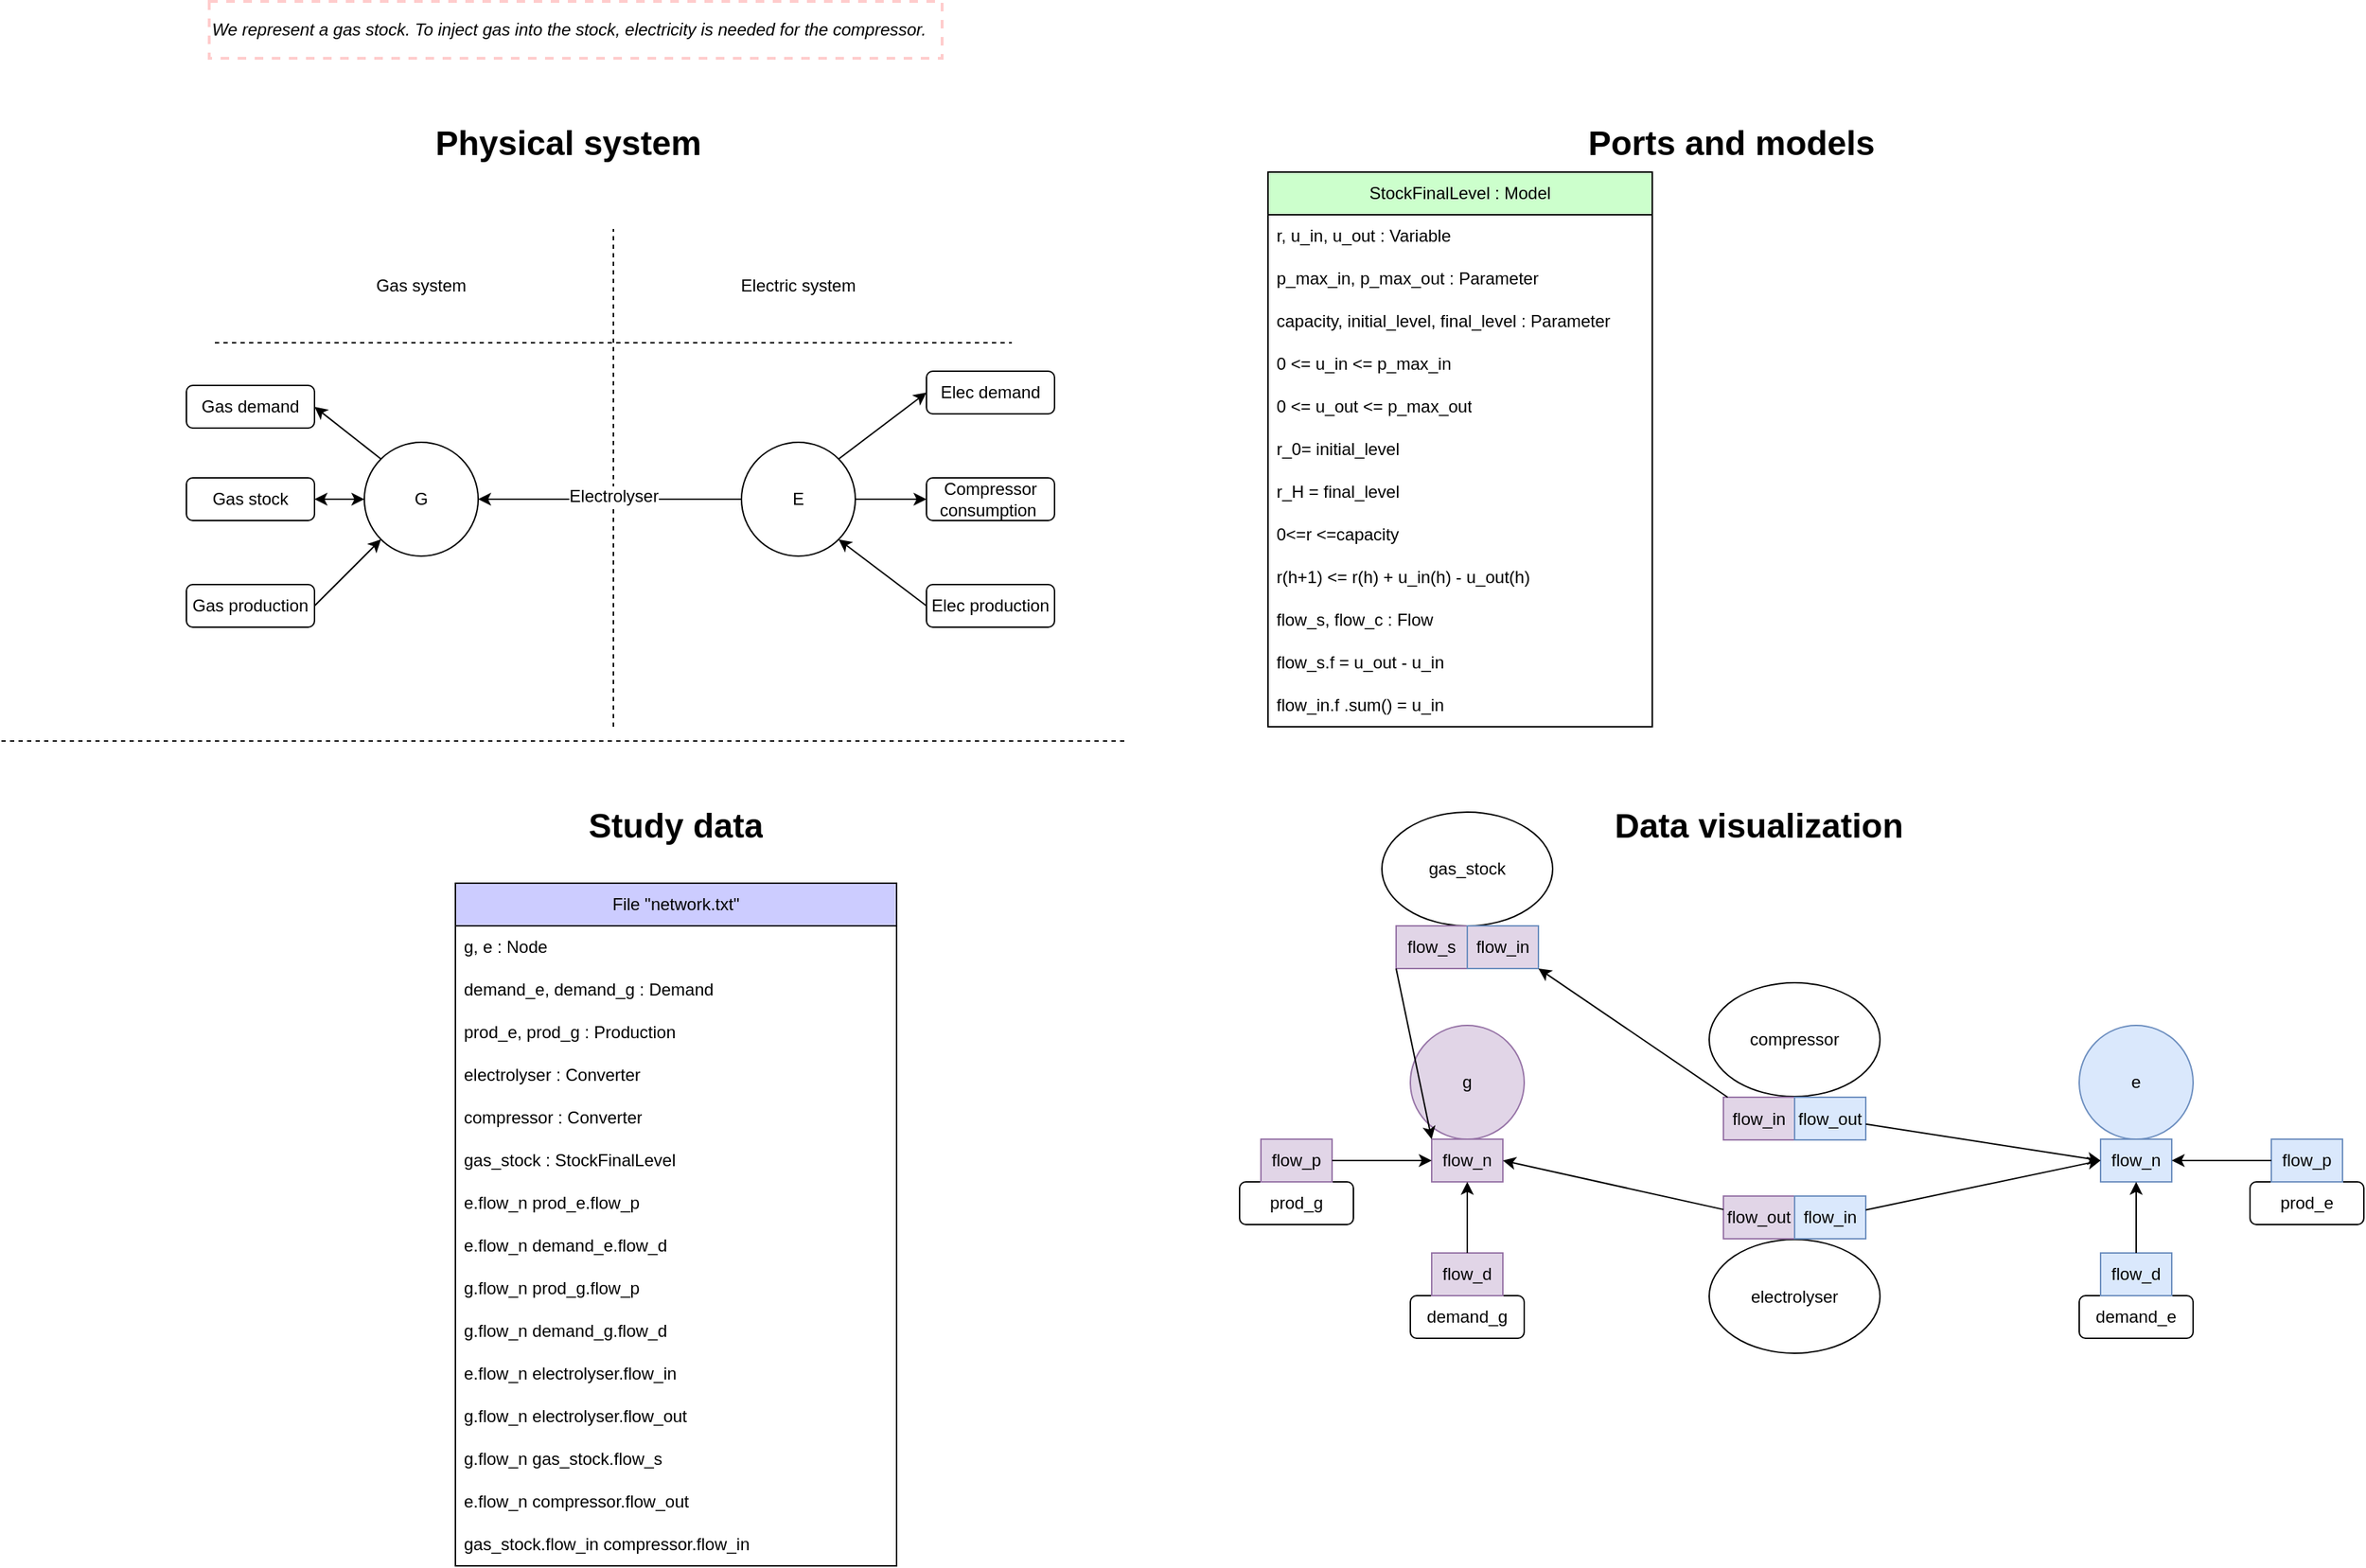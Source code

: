 <mxfile>
    <diagram id="C5RBs43oDa-KdzZeNtuy" name="two_models">
        <mxGraphModel dx="750" dy="1564" grid="1" gridSize="10" guides="1" tooltips="1" connect="1" arrows="1" fold="1" page="1" pageScale="1" pageWidth="827" pageHeight="1169" math="0" shadow="0">
            <root>
                <mxCell id="WIyWlLk6GJQsqaUBKTNV-0"/>
                <mxCell id="WIyWlLk6GJQsqaUBKTNV-1" parent="WIyWlLk6GJQsqaUBKTNV-0"/>
                <mxCell id="hW5n2ouBTmK9XzmkuQqM-54" value="" style="endArrow=none;dashed=1;html=1;rounded=0;" parent="WIyWlLk6GJQsqaUBKTNV-1" edge="1">
                    <mxGeometry width="50" height="50" relative="1" as="geometry">
                        <mxPoint x="440" y="-10" as="sourcePoint"/>
                        <mxPoint x="440" y="-360" as="targetPoint"/>
                    </mxGeometry>
                </mxCell>
                <mxCell id="hW5n2ouBTmK9XzmkuQqM-55" value="" style="endArrow=none;dashed=1;html=1;rounded=0;" parent="WIyWlLk6GJQsqaUBKTNV-1" edge="1">
                    <mxGeometry width="50" height="50" relative="1" as="geometry">
                        <mxPoint x="160" y="-280" as="sourcePoint"/>
                        <mxPoint x="720" y="-280" as="targetPoint"/>
                    </mxGeometry>
                </mxCell>
                <mxCell id="hW5n2ouBTmK9XzmkuQqM-56" value="Gas system" style="text;html=1;strokeColor=none;fillColor=none;align=center;verticalAlign=middle;whiteSpace=wrap;rounded=0;" parent="WIyWlLk6GJQsqaUBKTNV-1" vertex="1">
                    <mxGeometry x="250" y="-340" width="110" height="40" as="geometry"/>
                </mxCell>
                <mxCell id="hW5n2ouBTmK9XzmkuQqM-57" value="Electric system" style="text;html=1;strokeColor=none;fillColor=none;align=center;verticalAlign=middle;whiteSpace=wrap;rounded=0;" parent="WIyWlLk6GJQsqaUBKTNV-1" vertex="1">
                    <mxGeometry x="515" y="-340" width="110" height="40" as="geometry"/>
                </mxCell>
                <mxCell id="hW5n2ouBTmK9XzmkuQqM-58" value="G" style="ellipse;whiteSpace=wrap;html=1;aspect=fixed;" parent="WIyWlLk6GJQsqaUBKTNV-1" vertex="1">
                    <mxGeometry x="265" y="-210" width="80" height="80" as="geometry"/>
                </mxCell>
                <mxCell id="hW5n2ouBTmK9XzmkuQqM-59" value="E" style="ellipse;whiteSpace=wrap;html=1;aspect=fixed;" parent="WIyWlLk6GJQsqaUBKTNV-1" vertex="1">
                    <mxGeometry x="530" y="-210" width="80" height="80" as="geometry"/>
                </mxCell>
                <mxCell id="hW5n2ouBTmK9XzmkuQqM-60" value="" style="endArrow=classic;html=1;rounded=0;entryX=0;entryY=1;entryDx=0;entryDy=0;exitX=1;exitY=0.5;exitDx=0;exitDy=0;" parent="WIyWlLk6GJQsqaUBKTNV-1" source="hW5n2ouBTmK9XzmkuQqM-64" target="hW5n2ouBTmK9XzmkuQqM-58" edge="1">
                    <mxGeometry width="50" height="50" relative="1" as="geometry">
                        <mxPoint x="230" y="-90" as="sourcePoint"/>
                        <mxPoint x="440" y="-90" as="targetPoint"/>
                    </mxGeometry>
                </mxCell>
                <mxCell id="hW5n2ouBTmK9XzmkuQqM-61" value="" style="endArrow=classic;html=1;rounded=0;exitX=0;exitY=0;exitDx=0;exitDy=0;entryX=1;entryY=0.5;entryDx=0;entryDy=0;" parent="WIyWlLk6GJQsqaUBKTNV-1" source="hW5n2ouBTmK9XzmkuQqM-58" target="hW5n2ouBTmK9XzmkuQqM-67" edge="1">
                    <mxGeometry width="50" height="50" relative="1" as="geometry">
                        <mxPoint x="240" y="-80" as="sourcePoint"/>
                        <mxPoint x="210" y="-230" as="targetPoint"/>
                    </mxGeometry>
                </mxCell>
                <mxCell id="hW5n2ouBTmK9XzmkuQqM-62" value="" style="endArrow=classic;html=1;rounded=0;exitX=1;exitY=0;exitDx=0;exitDy=0;entryX=0;entryY=0.5;entryDx=0;entryDy=0;" parent="WIyWlLk6GJQsqaUBKTNV-1" source="hW5n2ouBTmK9XzmkuQqM-59" target="hW5n2ouBTmK9XzmkuQqM-66" edge="1">
                    <mxGeometry width="50" height="50" relative="1" as="geometry">
                        <mxPoint x="707" y="-228" as="sourcePoint"/>
                        <mxPoint x="650" y="-240" as="targetPoint"/>
                    </mxGeometry>
                </mxCell>
                <mxCell id="hW5n2ouBTmK9XzmkuQqM-63" value="" style="endArrow=classic;html=1;rounded=0;entryX=1;entryY=1;entryDx=0;entryDy=0;exitX=0;exitY=0.5;exitDx=0;exitDy=0;" parent="WIyWlLk6GJQsqaUBKTNV-1" source="hW5n2ouBTmK9XzmkuQqM-65" target="hW5n2ouBTmK9XzmkuQqM-59" edge="1">
                    <mxGeometry width="50" height="50" relative="1" as="geometry">
                        <mxPoint x="650" y="-90" as="sourcePoint"/>
                        <mxPoint x="600" y="-110" as="targetPoint"/>
                    </mxGeometry>
                </mxCell>
                <mxCell id="hW5n2ouBTmK9XzmkuQqM-64" value="Gas production" style="rounded=1;whiteSpace=wrap;html=1;" parent="WIyWlLk6GJQsqaUBKTNV-1" vertex="1">
                    <mxGeometry x="140" y="-110" width="90" height="30" as="geometry"/>
                </mxCell>
                <mxCell id="hW5n2ouBTmK9XzmkuQqM-65" value="Elec production" style="rounded=1;whiteSpace=wrap;html=1;" parent="WIyWlLk6GJQsqaUBKTNV-1" vertex="1">
                    <mxGeometry x="660" y="-110" width="90" height="30" as="geometry"/>
                </mxCell>
                <mxCell id="hW5n2ouBTmK9XzmkuQqM-66" value="Elec demand" style="rounded=1;whiteSpace=wrap;html=1;" parent="WIyWlLk6GJQsqaUBKTNV-1" vertex="1">
                    <mxGeometry x="660" y="-260" width="90" height="30" as="geometry"/>
                </mxCell>
                <mxCell id="hW5n2ouBTmK9XzmkuQqM-67" value="Gas demand" style="rounded=1;whiteSpace=wrap;html=1;" parent="WIyWlLk6GJQsqaUBKTNV-1" vertex="1">
                    <mxGeometry x="140" y="-250" width="90" height="30" as="geometry"/>
                </mxCell>
                <mxCell id="hW5n2ouBTmK9XzmkuQqM-78" value="" style="endArrow=none;dashed=1;html=1;rounded=0;" parent="WIyWlLk6GJQsqaUBKTNV-1" edge="1">
                    <mxGeometry width="50" height="50" relative="1" as="geometry">
                        <mxPoint x="10" as="sourcePoint"/>
                        <mxPoint x="800" as="targetPoint"/>
                    </mxGeometry>
                </mxCell>
                <mxCell id="hW5n2ouBTmK9XzmkuQqM-81" value="&lt;h1&gt;Physical system&lt;br&gt;&lt;/h1&gt;" style="text;html=1;strokeColor=none;fillColor=none;spacing=5;spacingTop=-20;whiteSpace=wrap;overflow=hidden;rounded=0;" parent="WIyWlLk6GJQsqaUBKTNV-1" vertex="1">
                    <mxGeometry x="310" y="-440" width="250" height="40" as="geometry"/>
                </mxCell>
                <mxCell id="0" value="" style="group" parent="WIyWlLk6GJQsqaUBKTNV-1" vertex="1" connectable="0">
                    <mxGeometry x="890" y="-440" width="690" height="460" as="geometry"/>
                </mxCell>
                <mxCell id="hW5n2ouBTmK9XzmkuQqM-79" value="&lt;h1&gt;Ports and models&lt;br&gt;&lt;/h1&gt;" style="text;html=1;strokeColor=none;fillColor=none;spacing=5;spacingTop=-20;whiteSpace=wrap;overflow=hidden;rounded=0;" parent="0" vertex="1">
                    <mxGeometry x="230" width="250" height="40" as="geometry"/>
                </mxCell>
                <mxCell id="94" value="StockFinalLevel : Model" style="swimlane;fontStyle=0;childLayout=stackLayout;horizontal=1;startSize=30;horizontalStack=0;resizeParent=1;resizeParentMax=0;resizeLast=0;collapsible=1;marginBottom=0;whiteSpace=wrap;html=1;fillColor=#CCFFCC;fontColor=#000000;" parent="0" vertex="1">
                    <mxGeometry x="10" y="40" width="270" height="390" as="geometry"/>
                </mxCell>
                <mxCell id="95" value="r, u_in, u_out : Variable" style="text;strokeColor=none;fillColor=none;align=left;verticalAlign=middle;spacingLeft=4;spacingRight=4;overflow=hidden;points=[[0,0.5],[1,0.5]];portConstraint=eastwest;rotatable=0;whiteSpace=wrap;html=1;" parent="94" vertex="1">
                    <mxGeometry y="30" width="270" height="30" as="geometry"/>
                </mxCell>
                <mxCell id="137" value="p_max_in, p_max_out : Parameter" style="text;strokeColor=none;fillColor=none;align=left;verticalAlign=middle;spacingLeft=4;spacingRight=4;overflow=hidden;points=[[0,0.5],[1,0.5]];portConstraint=eastwest;rotatable=0;whiteSpace=wrap;html=1;" parent="94" vertex="1">
                    <mxGeometry y="60" width="270" height="30" as="geometry"/>
                </mxCell>
                <mxCell id="138" value="capacity, initial_level, final_level : Parameter" style="text;strokeColor=none;fillColor=none;align=left;verticalAlign=middle;spacingLeft=4;spacingRight=4;overflow=hidden;points=[[0,0.5],[1,0.5]];portConstraint=eastwest;rotatable=0;whiteSpace=wrap;html=1;" parent="94" vertex="1">
                    <mxGeometry y="90" width="270" height="30" as="geometry"/>
                </mxCell>
                <mxCell id="139" value="0 &amp;lt;= u_in &amp;lt;= p_max_in" style="text;strokeColor=none;fillColor=none;align=left;verticalAlign=middle;spacingLeft=4;spacingRight=4;overflow=hidden;points=[[0,0.5],[1,0.5]];portConstraint=eastwest;rotatable=0;whiteSpace=wrap;html=1;" parent="94" vertex="1">
                    <mxGeometry y="120" width="270" height="30" as="geometry"/>
                </mxCell>
                <mxCell id="140" value="0 &amp;lt;= u_out &amp;lt;= p_max_out" style="text;strokeColor=none;fillColor=none;align=left;verticalAlign=middle;spacingLeft=4;spacingRight=4;overflow=hidden;points=[[0,0.5],[1,0.5]];portConstraint=eastwest;rotatable=0;whiteSpace=wrap;html=1;" parent="94" vertex="1">
                    <mxGeometry y="150" width="270" height="30" as="geometry"/>
                </mxCell>
                <mxCell id="141" value="r_0= initial_level" style="text;strokeColor=none;fillColor=none;align=left;verticalAlign=middle;spacingLeft=4;spacingRight=4;overflow=hidden;points=[[0,0.5],[1,0.5]];portConstraint=eastwest;rotatable=0;whiteSpace=wrap;html=1;" parent="94" vertex="1">
                    <mxGeometry y="180" width="270" height="30" as="geometry"/>
                </mxCell>
                <mxCell id="142" value="r_H = final_level" style="text;strokeColor=none;fillColor=none;align=left;verticalAlign=middle;spacingLeft=4;spacingRight=4;overflow=hidden;points=[[0,0.5],[1,0.5]];portConstraint=eastwest;rotatable=0;whiteSpace=wrap;html=1;" parent="94" vertex="1">
                    <mxGeometry y="210" width="270" height="30" as="geometry"/>
                </mxCell>
                <mxCell id="143" value="0&amp;lt;=r &amp;lt;=capacity" style="text;strokeColor=none;fillColor=none;align=left;verticalAlign=middle;spacingLeft=4;spacingRight=4;overflow=hidden;points=[[0,0.5],[1,0.5]];portConstraint=eastwest;rotatable=0;whiteSpace=wrap;html=1;" parent="94" vertex="1">
                    <mxGeometry y="240" width="270" height="30" as="geometry"/>
                </mxCell>
                <mxCell id="144" value="r(h+1) &amp;lt;= r(h) + u_in(h) - u_out(h)" style="text;strokeColor=none;fillColor=none;align=left;verticalAlign=middle;spacingLeft=4;spacingRight=4;overflow=hidden;points=[[0,0.5],[1,0.5]];portConstraint=eastwest;rotatable=0;whiteSpace=wrap;html=1;" parent="94" vertex="1">
                    <mxGeometry y="270" width="270" height="30" as="geometry"/>
                </mxCell>
                <mxCell id="96" value="flow_s, flow_c : Flow" style="text;strokeColor=none;fillColor=none;align=left;verticalAlign=middle;spacingLeft=4;spacingRight=4;overflow=hidden;points=[[0,0.5],[1,0.5]];portConstraint=eastwest;rotatable=0;whiteSpace=wrap;html=1;" parent="94" vertex="1">
                    <mxGeometry y="300" width="270" height="30" as="geometry"/>
                </mxCell>
                <mxCell id="97" value="flow_s.f = u_out - u_in" style="text;strokeColor=none;fillColor=none;align=left;verticalAlign=middle;spacingLeft=4;spacingRight=4;overflow=hidden;points=[[0,0.5],[1,0.5]];portConstraint=eastwest;rotatable=0;whiteSpace=wrap;html=1;" parent="94" vertex="1">
                    <mxGeometry y="330" width="270" height="30" as="geometry"/>
                </mxCell>
                <mxCell id="151" value="flow_in.f .sum() = u_in" style="text;strokeColor=none;fillColor=none;align=left;verticalAlign=middle;spacingLeft=4;spacingRight=4;overflow=hidden;points=[[0,0.5],[1,0.5]];portConstraint=eastwest;rotatable=0;whiteSpace=wrap;html=1;" parent="94" vertex="1">
                    <mxGeometry y="360" width="270" height="30" as="geometry"/>
                </mxCell>
                <mxCell id="1" value="" style="group" parent="WIyWlLk6GJQsqaUBKTNV-1" vertex="1" connectable="0">
                    <mxGeometry x="109" y="40" width="680" height="320" as="geometry"/>
                </mxCell>
                <mxCell id="hW5n2ouBTmK9XzmkuQqM-36" value="File &quot;network.txt&quot;" style="swimlane;fontStyle=0;childLayout=stackLayout;horizontal=1;startSize=30;horizontalStack=0;resizeParent=1;resizeParentMax=0;resizeLast=0;collapsible=1;marginBottom=0;whiteSpace=wrap;html=1;fillColor=#CCCCFF;" parent="1" vertex="1">
                    <mxGeometry x="220" y="60" width="310" height="480" as="geometry"/>
                </mxCell>
                <mxCell id="hW5n2ouBTmK9XzmkuQqM-39" value="g, e : Node" style="text;strokeColor=none;fillColor=none;align=left;verticalAlign=middle;spacingLeft=4;spacingRight=4;overflow=hidden;points=[[0,0.5],[1,0.5]];portConstraint=eastwest;rotatable=0;whiteSpace=wrap;html=1;" parent="hW5n2ouBTmK9XzmkuQqM-36" vertex="1">
                    <mxGeometry y="30" width="310" height="30" as="geometry"/>
                </mxCell>
                <mxCell id="hW5n2ouBTmK9XzmkuQqM-44" value="demand_e, demand_g : Demand" style="text;strokeColor=none;fillColor=none;align=left;verticalAlign=middle;spacingLeft=4;spacingRight=4;overflow=hidden;points=[[0,0.5],[1,0.5]];portConstraint=eastwest;rotatable=0;whiteSpace=wrap;html=1;" parent="hW5n2ouBTmK9XzmkuQqM-36" vertex="1">
                    <mxGeometry y="60" width="310" height="30" as="geometry"/>
                </mxCell>
                <mxCell id="hW5n2ouBTmK9XzmkuQqM-41" value="prod_e, prod_g : Production" style="text;strokeColor=none;fillColor=none;align=left;verticalAlign=middle;spacingLeft=4;spacingRight=4;overflow=hidden;points=[[0,0.5],[1,0.5]];portConstraint=eastwest;rotatable=0;whiteSpace=wrap;html=1;" parent="hW5n2ouBTmK9XzmkuQqM-36" vertex="1">
                    <mxGeometry y="90" width="310" height="30" as="geometry"/>
                </mxCell>
                <mxCell id="hW5n2ouBTmK9XzmkuQqM-37" value="electrolyser : Converter" style="text;strokeColor=none;fillColor=none;align=left;verticalAlign=middle;spacingLeft=4;spacingRight=4;overflow=hidden;points=[[0,0.5],[1,0.5]];portConstraint=eastwest;rotatable=0;whiteSpace=wrap;html=1;" parent="hW5n2ouBTmK9XzmkuQqM-36" vertex="1">
                    <mxGeometry y="120" width="310" height="30" as="geometry"/>
                </mxCell>
                <mxCell id="167" value="compressor : Converter" style="text;strokeColor=none;fillColor=none;align=left;verticalAlign=middle;spacingLeft=4;spacingRight=4;overflow=hidden;points=[[0,0.5],[1,0.5]];portConstraint=eastwest;rotatable=0;whiteSpace=wrap;html=1;" parent="hW5n2ouBTmK9XzmkuQqM-36" vertex="1">
                    <mxGeometry y="150" width="310" height="30" as="geometry"/>
                </mxCell>
                <mxCell id="168" value="gas_stock : StockFinalLevel" style="text;strokeColor=none;fillColor=none;align=left;verticalAlign=middle;spacingLeft=4;spacingRight=4;overflow=hidden;points=[[0,0.5],[1,0.5]];portConstraint=eastwest;rotatable=0;whiteSpace=wrap;html=1;" parent="hW5n2ouBTmK9XzmkuQqM-36" vertex="1">
                    <mxGeometry y="180" width="310" height="30" as="geometry"/>
                </mxCell>
                <mxCell id="hW5n2ouBTmK9XzmkuQqM-47" value="e.flow_n prod_e.flow_p" style="text;strokeColor=none;fillColor=none;align=left;verticalAlign=middle;spacingLeft=4;spacingRight=4;overflow=hidden;points=[[0,0.5],[1,0.5]];portConstraint=eastwest;rotatable=0;whiteSpace=wrap;html=1;" parent="hW5n2ouBTmK9XzmkuQqM-36" vertex="1">
                    <mxGeometry y="210" width="310" height="30" as="geometry"/>
                </mxCell>
                <mxCell id="hW5n2ouBTmK9XzmkuQqM-48" value="e.flow_n demand_e.flow_d" style="text;strokeColor=none;fillColor=none;align=left;verticalAlign=middle;spacingLeft=4;spacingRight=4;overflow=hidden;points=[[0,0.5],[1,0.5]];portConstraint=eastwest;rotatable=0;whiteSpace=wrap;html=1;" parent="hW5n2ouBTmK9XzmkuQqM-36" vertex="1">
                    <mxGeometry y="240" width="310" height="30" as="geometry"/>
                </mxCell>
                <mxCell id="hW5n2ouBTmK9XzmkuQqM-49" value="g.flow_n prod_g.flow_p" style="text;strokeColor=none;fillColor=none;align=left;verticalAlign=middle;spacingLeft=4;spacingRight=4;overflow=hidden;points=[[0,0.5],[1,0.5]];portConstraint=eastwest;rotatable=0;whiteSpace=wrap;html=1;" parent="hW5n2ouBTmK9XzmkuQqM-36" vertex="1">
                    <mxGeometry y="270" width="310" height="30" as="geometry"/>
                </mxCell>
                <mxCell id="hW5n2ouBTmK9XzmkuQqM-50" value="g.flow_n demand_g.flow_d" style="text;strokeColor=none;fillColor=none;align=left;verticalAlign=middle;spacingLeft=4;spacingRight=4;overflow=hidden;points=[[0,0.5],[1,0.5]];portConstraint=eastwest;rotatable=0;whiteSpace=wrap;html=1;" parent="hW5n2ouBTmK9XzmkuQqM-36" vertex="1">
                    <mxGeometry y="300" width="310" height="30" as="geometry"/>
                </mxCell>
                <mxCell id="hW5n2ouBTmK9XzmkuQqM-51" value="e.flow_n electrolyser.flow_in" style="text;strokeColor=none;fillColor=none;align=left;verticalAlign=middle;spacingLeft=4;spacingRight=4;overflow=hidden;points=[[0,0.5],[1,0.5]];portConstraint=eastwest;rotatable=0;whiteSpace=wrap;html=1;" parent="hW5n2ouBTmK9XzmkuQqM-36" vertex="1">
                    <mxGeometry y="330" width="310" height="30" as="geometry"/>
                </mxCell>
                <mxCell id="hW5n2ouBTmK9XzmkuQqM-46" value="g.flow_n electrolyser.flow_out" style="text;strokeColor=none;fillColor=none;align=left;verticalAlign=middle;spacingLeft=4;spacingRight=4;overflow=hidden;points=[[0,0.5],[1,0.5]];portConstraint=eastwest;rotatable=0;whiteSpace=wrap;html=1;" parent="hW5n2ouBTmK9XzmkuQqM-36" vertex="1">
                    <mxGeometry y="360" width="310" height="30" as="geometry"/>
                </mxCell>
                <mxCell id="hW5n2ouBTmK9XzmkuQqM-53" value="g.flow_n gas_stock.flow_s" style="text;strokeColor=none;fillColor=none;align=left;verticalAlign=middle;spacingLeft=4;spacingRight=4;overflow=hidden;points=[[0,0.5],[1,0.5]];portConstraint=eastwest;rotatable=0;whiteSpace=wrap;html=1;" parent="hW5n2ouBTmK9XzmkuQqM-36" vertex="1">
                    <mxGeometry y="390" width="310" height="30" as="geometry"/>
                </mxCell>
                <mxCell id="169" value="e.flow_n compressor.flow_out" style="text;strokeColor=none;fillColor=none;align=left;verticalAlign=middle;spacingLeft=4;spacingRight=4;overflow=hidden;points=[[0,0.5],[1,0.5]];portConstraint=eastwest;rotatable=0;whiteSpace=wrap;html=1;" parent="hW5n2ouBTmK9XzmkuQqM-36" vertex="1">
                    <mxGeometry y="420" width="310" height="30" as="geometry"/>
                </mxCell>
                <mxCell id="170" value="gas_stock.flow_in compressor.flow_in" style="text;strokeColor=none;fillColor=none;align=left;verticalAlign=middle;spacingLeft=4;spacingRight=4;overflow=hidden;points=[[0,0.5],[1,0.5]];portConstraint=eastwest;rotatable=0;whiteSpace=wrap;html=1;" parent="hW5n2ouBTmK9XzmkuQqM-36" vertex="1">
                    <mxGeometry y="450" width="310" height="30" as="geometry"/>
                </mxCell>
                <mxCell id="hW5n2ouBTmK9XzmkuQqM-80" value="&lt;h1&gt;Study data&lt;br&gt;&lt;/h1&gt;" style="text;html=1;strokeColor=none;fillColor=none;spacing=5;spacingTop=-20;whiteSpace=wrap;overflow=hidden;rounded=0;align=center;" parent="1" vertex="1">
                    <mxGeometry x="250" width="250" height="40" as="geometry"/>
                </mxCell>
                <mxCell id="11" value="&lt;font style=&quot;&quot;&gt;&lt;b style=&quot;&quot;&gt;&lt;font style=&quot;font-size: 24px;&quot;&gt;Data visualization&lt;/font&gt;&lt;br&gt;&lt;/b&gt;&lt;/font&gt;" style="text;html=1;strokeColor=none;fillColor=none;align=center;verticalAlign=middle;whiteSpace=wrap;rounded=0;" parent="WIyWlLk6GJQsqaUBKTNV-1" vertex="1">
                    <mxGeometry x="1030" width="430" height="120" as="geometry"/>
                </mxCell>
                <mxCell id="49" value="" style="group" parent="WIyWlLk6GJQsqaUBKTNV-1" vertex="1" connectable="0">
                    <mxGeometry x="880" y="170" width="790" height="260.5" as="geometry"/>
                </mxCell>
                <mxCell id="2" value="" style="group" parent="49" vertex="1" connectable="0">
                    <mxGeometry x="120" y="30" width="80" height="110" as="geometry"/>
                </mxCell>
                <mxCell id="3" value="g" style="ellipse;whiteSpace=wrap;html=1;aspect=fixed;fillColor=#e1d5e7;strokeColor=#9673a6;" parent="2" vertex="1">
                    <mxGeometry width="80" height="80" as="geometry"/>
                </mxCell>
                <mxCell id="4" value="flow_n" style="rounded=0;whiteSpace=wrap;html=1;fillColor=#e1d5e7;strokeColor=#9673a6;" parent="2" vertex="1">
                    <mxGeometry x="15" y="80" width="50" height="30" as="geometry"/>
                </mxCell>
                <mxCell id="8" value="" style="group" parent="49" vertex="1" connectable="0">
                    <mxGeometry x="590" y="30" width="80" height="110" as="geometry"/>
                </mxCell>
                <mxCell id="9" value="e" style="ellipse;whiteSpace=wrap;html=1;aspect=fixed;fillColor=#dae8fc;strokeColor=#6c8ebf;" parent="8" vertex="1">
                    <mxGeometry width="80" height="80" as="geometry"/>
                </mxCell>
                <mxCell id="10" value="flow_n" style="rounded=0;whiteSpace=wrap;html=1;fillColor=#dae8fc;strokeColor=#6c8ebf;" parent="8" vertex="1">
                    <mxGeometry x="15" y="80" width="50" height="30" as="geometry"/>
                </mxCell>
                <mxCell id="17" value="" style="group" parent="49" vertex="1" connectable="0">
                    <mxGeometry x="330" y="150" width="120" height="110.5" as="geometry"/>
                </mxCell>
                <mxCell id="18" value="electrolyser" style="ellipse;whiteSpace=wrap;html=1;" parent="17" vertex="1">
                    <mxGeometry y="30.5" width="120" height="80" as="geometry"/>
                </mxCell>
                <mxCell id="19" value="" style="group;fillColor=#f8cecc;strokeColor=#b85450;" parent="17" vertex="1" connectable="0">
                    <mxGeometry x="10" width="100" height="30" as="geometry"/>
                </mxCell>
                <mxCell id="20" value="flow_out" style="rounded=0;whiteSpace=wrap;html=1;fillColor=#e1d5e7;strokeColor=#9673a6;" parent="19" vertex="1">
                    <mxGeometry width="50" height="30" as="geometry"/>
                </mxCell>
                <mxCell id="21" value="flow_in" style="rounded=0;whiteSpace=wrap;html=1;fillColor=#dae8fc;strokeColor=#6c8ebf;" parent="19" vertex="1">
                    <mxGeometry x="50" width="50" height="30" as="geometry"/>
                </mxCell>
                <mxCell id="22" value="" style="group" parent="49" vertex="1" connectable="0">
                    <mxGeometry x="330" width="120" height="110.5" as="geometry"/>
                </mxCell>
                <UserObject label="compressor" link="data:page/id,C5RBs43oDa-KdzZeNtuy" id="13">
                    <mxCell style="ellipse;whiteSpace=wrap;html=1;container=0;" parent="22" vertex="1">
                        <mxGeometry width="120" height="80" as="geometry"/>
                    </mxCell>
                </UserObject>
                <mxCell id="14" value="" style="group;fillColor=#f8cecc;strokeColor=#b85450;container=0;" parent="22" vertex="1" connectable="0">
                    <mxGeometry x="10" y="80.5" width="100" height="30" as="geometry"/>
                </mxCell>
                <mxCell id="15" value="flow_in" style="rounded=0;whiteSpace=wrap;html=1;fillColor=#e1d5e7;strokeColor=#9673a6;container=0;" parent="22" vertex="1">
                    <mxGeometry x="10" y="80.5" width="50" height="30" as="geometry"/>
                </mxCell>
                <mxCell id="16" value="flow_out" style="rounded=0;whiteSpace=wrap;html=1;fillColor=#dae8fc;strokeColor=#6c8ebf;container=0;" parent="22" vertex="1">
                    <mxGeometry x="60" y="80.5" width="50" height="30" as="geometry"/>
                </mxCell>
                <mxCell id="33" value="" style="group" parent="49" vertex="1" connectable="0">
                    <mxGeometry x="710" y="110" width="80" height="60" as="geometry"/>
                </mxCell>
                <mxCell id="30" value="prod_e" style="rounded=1;whiteSpace=wrap;html=1;container=0;" parent="33" vertex="1">
                    <mxGeometry y="30" width="80" height="30" as="geometry"/>
                </mxCell>
                <mxCell id="31" value="flow_p" style="rounded=0;whiteSpace=wrap;html=1;fillColor=#dae8fc;strokeColor=#6c8ebf;container=0;" parent="33" vertex="1">
                    <mxGeometry x="15" width="50" height="30" as="geometry"/>
                </mxCell>
                <mxCell id="34" value="" style="group" parent="49" vertex="1" connectable="0">
                    <mxGeometry x="590" y="190" width="80" height="60" as="geometry"/>
                </mxCell>
                <mxCell id="35" value="demand_e" style="rounded=1;whiteSpace=wrap;html=1;container=0;" parent="34" vertex="1">
                    <mxGeometry y="30" width="80" height="30" as="geometry"/>
                </mxCell>
                <mxCell id="36" value="flow_d" style="rounded=0;whiteSpace=wrap;html=1;fillColor=#dae8fc;strokeColor=#6c8ebf;container=0;" parent="34" vertex="1">
                    <mxGeometry x="15" width="50" height="30" as="geometry"/>
                </mxCell>
                <mxCell id="37" value="" style="group" parent="49" vertex="1" connectable="0">
                    <mxGeometry x="120" y="190" width="80" height="60" as="geometry"/>
                </mxCell>
                <mxCell id="38" value="demand_g" style="rounded=1;whiteSpace=wrap;html=1;container=0;" parent="37" vertex="1">
                    <mxGeometry y="30" width="80" height="30" as="geometry"/>
                </mxCell>
                <mxCell id="39" value="flow_d" style="rounded=0;whiteSpace=wrap;html=1;fillColor=#e1d5e7;strokeColor=#9673a6;container=0;" parent="37" vertex="1">
                    <mxGeometry x="15" width="50" height="30" as="geometry"/>
                </mxCell>
                <mxCell id="40" value="" style="group" parent="49" vertex="1" connectable="0">
                    <mxGeometry y="110" width="80" height="60" as="geometry"/>
                </mxCell>
                <mxCell id="41" value="prod_g" style="rounded=1;whiteSpace=wrap;html=1;container=0;" parent="40" vertex="1">
                    <mxGeometry y="30" width="80" height="30" as="geometry"/>
                </mxCell>
                <mxCell id="42" value="flow_p" style="rounded=0;whiteSpace=wrap;html=1;fillColor=#e1d5e7;strokeColor=#9673a6;container=0;" parent="40" vertex="1">
                    <mxGeometry x="15" width="50" height="30" as="geometry"/>
                </mxCell>
                <mxCell id="119" style="edgeStyle=none;html=1;entryX=0;entryY=0.5;entryDx=0;entryDy=0;" parent="49" source="42" target="4" edge="1">
                    <mxGeometry relative="1" as="geometry"/>
                </mxCell>
                <mxCell id="120" style="edgeStyle=none;html=1;entryX=0.5;entryY=1;entryDx=0;entryDy=0;" parent="49" source="39" target="4" edge="1">
                    <mxGeometry relative="1" as="geometry"/>
                </mxCell>
                <mxCell id="122" style="edgeStyle=none;html=1;entryX=1;entryY=0.5;entryDx=0;entryDy=0;" parent="49" source="20" target="4" edge="1">
                    <mxGeometry relative="1" as="geometry"/>
                </mxCell>
                <mxCell id="123" style="edgeStyle=none;html=1;entryX=0;entryY=0.5;entryDx=0;entryDy=0;" parent="49" source="21" target="10" edge="1">
                    <mxGeometry relative="1" as="geometry"/>
                </mxCell>
                <mxCell id="124" style="edgeStyle=none;html=1;entryX=0;entryY=0.5;entryDx=0;entryDy=0;" parent="49" source="16" target="10" edge="1">
                    <mxGeometry relative="1" as="geometry"/>
                </mxCell>
                <mxCell id="127" style="edgeStyle=none;html=1;entryX=1;entryY=0.5;entryDx=0;entryDy=0;" parent="49" source="31" target="10" edge="1">
                    <mxGeometry relative="1" as="geometry"/>
                </mxCell>
                <mxCell id="128" style="edgeStyle=none;html=1;" parent="49" source="36" target="10" edge="1">
                    <mxGeometry relative="1" as="geometry"/>
                </mxCell>
                <mxCell id="129" value="&lt;i&gt;We represent a gas stock. To inject gas into the stock, electricity is needed for the compressor.&amp;nbsp;&lt;/i&gt;" style="text;html=1;strokeColor=#FFCCCC;fillColor=none;align=left;verticalAlign=middle;whiteSpace=wrap;rounded=0;dashed=1;strokeWidth=2;" parent="WIyWlLk6GJQsqaUBKTNV-1" vertex="1">
                    <mxGeometry x="156" y="-520" width="515" height="40" as="geometry"/>
                </mxCell>
                <mxCell id="130" value="" style="endArrow=classic;html=1;rounded=0;exitX=0;exitY=0.5;exitDx=0;exitDy=0;entryX=1;entryY=0.5;entryDx=0;entryDy=0;" parent="WIyWlLk6GJQsqaUBKTNV-1" source="hW5n2ouBTmK9XzmkuQqM-59" target="hW5n2ouBTmK9XzmkuQqM-58" edge="1">
                    <mxGeometry relative="1" as="geometry">
                        <mxPoint x="541.716" y="-141.716" as="sourcePoint"/>
                        <mxPoint x="333.284" y="-141.716" as="targetPoint"/>
                    </mxGeometry>
                </mxCell>
                <mxCell id="131" value="Label" style="edgeLabel;resizable=0;html=1;align=center;verticalAlign=middle;" parent="130" connectable="0" vertex="1">
                    <mxGeometry relative="1" as="geometry"/>
                </mxCell>
                <mxCell id="132" value="&lt;font style=&quot;font-size: 12px;&quot;&gt;Electrolyser&lt;/font&gt;" style="edgeLabel;html=1;align=center;verticalAlign=middle;resizable=0;points=[];" parent="130" vertex="1" connectable="0">
                    <mxGeometry x="-0.024" y="-2" relative="1" as="geometry">
                        <mxPoint as="offset"/>
                    </mxGeometry>
                </mxCell>
                <mxCell id="133" value="Compressor consumption&amp;nbsp;" style="rounded=1;whiteSpace=wrap;html=1;" parent="WIyWlLk6GJQsqaUBKTNV-1" vertex="1">
                    <mxGeometry x="660" y="-185" width="90" height="30" as="geometry"/>
                </mxCell>
                <mxCell id="134" value="" style="endArrow=classic;html=1;rounded=0;exitX=1;exitY=0.5;exitDx=0;exitDy=0;entryX=0;entryY=0.5;entryDx=0;entryDy=0;" parent="WIyWlLk6GJQsqaUBKTNV-1" source="hW5n2ouBTmK9XzmkuQqM-59" target="133" edge="1">
                    <mxGeometry width="50" height="50" relative="1" as="geometry">
                        <mxPoint x="608.284" y="-188.284" as="sourcePoint"/>
                        <mxPoint x="670" y="-235" as="targetPoint"/>
                    </mxGeometry>
                </mxCell>
                <mxCell id="135" value="Gas stock" style="rounded=1;whiteSpace=wrap;html=1;" parent="WIyWlLk6GJQsqaUBKTNV-1" vertex="1">
                    <mxGeometry x="140" y="-185" width="90" height="30" as="geometry"/>
                </mxCell>
                <mxCell id="136" value="" style="endArrow=classic;html=1;rounded=0;entryX=0;entryY=0.5;entryDx=0;entryDy=0;exitX=1;exitY=0.5;exitDx=0;exitDy=0;startArrow=classic;startFill=1;" parent="WIyWlLk6GJQsqaUBKTNV-1" source="135" target="hW5n2ouBTmK9XzmkuQqM-58" edge="1">
                    <mxGeometry width="50" height="50" relative="1" as="geometry">
                        <mxPoint x="240" y="-85" as="sourcePoint"/>
                        <mxPoint x="286.716" y="-131.716" as="targetPoint"/>
                    </mxGeometry>
                </mxCell>
                <mxCell id="152" value="" style="group" parent="WIyWlLk6GJQsqaUBKTNV-1" vertex="1" connectable="0">
                    <mxGeometry x="980" y="40" width="120" height="120" as="geometry"/>
                </mxCell>
                <mxCell id="153" value="gas_stock" style="ellipse;whiteSpace=wrap;html=1;" parent="152" vertex="1">
                    <mxGeometry y="10" width="120" height="80" as="geometry"/>
                </mxCell>
                <mxCell id="154" value="" style="group;fillColor=#f8cecc;strokeColor=#b85450;" parent="152" vertex="1" connectable="0">
                    <mxGeometry x="10" y="90" width="100" height="30" as="geometry"/>
                </mxCell>
                <mxCell id="155" value="flow_s" style="rounded=0;whiteSpace=wrap;html=1;fillColor=#e1d5e7;strokeColor=#9673a6;" parent="154" vertex="1">
                    <mxGeometry width="50" height="30" as="geometry"/>
                </mxCell>
                <mxCell id="156" value="flow_in" style="rounded=0;whiteSpace=wrap;html=1;fillColor=#e1d5e7;strokeColor=#6c8ebf;" parent="154" vertex="1">
                    <mxGeometry x="50" width="50" height="30" as="geometry"/>
                </mxCell>
                <mxCell id="121" style="edgeStyle=none;html=1;entryX=1;entryY=1;entryDx=0;entryDy=0;startArrow=none;startFill=0;endArrow=classic;endFill=1;" parent="WIyWlLk6GJQsqaUBKTNV-1" source="15" target="156" edge="1">
                    <mxGeometry relative="1" as="geometry"/>
                </mxCell>
                <mxCell id="158" style="edgeStyle=none;html=1;entryX=0;entryY=1;entryDx=0;entryDy=0;startArrow=classic;startFill=1;endArrow=none;endFill=0;exitX=0;exitY=0;exitDx=0;exitDy=0;" parent="WIyWlLk6GJQsqaUBKTNV-1" source="4" target="155" edge="1">
                    <mxGeometry relative="1" as="geometry">
                        <mxPoint x="1075" y="290" as="sourcePoint"/>
                        <mxPoint x="1087.5" y="170" as="targetPoint"/>
                    </mxGeometry>
                </mxCell>
            </root>
        </mxGraphModel>
    </diagram>
    <diagram id="tA_zB2jGQ9Bv3yYgPDxx" name="unique_model">
        <mxGraphModel dx="750" dy="1495" grid="1" gridSize="10" guides="1" tooltips="1" connect="1" arrows="1" fold="1" page="1" pageScale="1" pageWidth="850" pageHeight="1100" math="0" shadow="0">
            <root>
                <mxCell id="0"/>
                <mxCell id="1" parent="0"/>
                <mxCell id="PPvn2V2-SSPivxvc0sW9-1" value="" style="endArrow=none;dashed=1;html=1;rounded=0;" parent="1" edge="1">
                    <mxGeometry width="50" height="50" relative="1" as="geometry">
                        <mxPoint x="440" y="-10.0" as="sourcePoint"/>
                        <mxPoint x="440" y="-360" as="targetPoint"/>
                    </mxGeometry>
                </mxCell>
                <mxCell id="PPvn2V2-SSPivxvc0sW9-2" value="" style="endArrow=none;dashed=1;html=1;rounded=0;" parent="1" edge="1">
                    <mxGeometry width="50" height="50" relative="1" as="geometry">
                        <mxPoint x="160" y="-280" as="sourcePoint"/>
                        <mxPoint x="720" y="-280" as="targetPoint"/>
                    </mxGeometry>
                </mxCell>
                <mxCell id="PPvn2V2-SSPivxvc0sW9-3" value="Gas system" style="text;html=1;strokeColor=none;fillColor=none;align=center;verticalAlign=middle;whiteSpace=wrap;rounded=0;" parent="1" vertex="1">
                    <mxGeometry x="250" y="-340" width="110" height="40" as="geometry"/>
                </mxCell>
                <mxCell id="PPvn2V2-SSPivxvc0sW9-4" value="Electric system" style="text;html=1;strokeColor=none;fillColor=none;align=center;verticalAlign=middle;whiteSpace=wrap;rounded=0;" parent="1" vertex="1">
                    <mxGeometry x="515" y="-340" width="110" height="40" as="geometry"/>
                </mxCell>
                <mxCell id="PPvn2V2-SSPivxvc0sW9-5" value="G" style="ellipse;whiteSpace=wrap;html=1;aspect=fixed;" parent="1" vertex="1">
                    <mxGeometry x="265" y="-210" width="80" height="80" as="geometry"/>
                </mxCell>
                <mxCell id="PPvn2V2-SSPivxvc0sW9-6" value="E" style="ellipse;whiteSpace=wrap;html=1;aspect=fixed;" parent="1" vertex="1">
                    <mxGeometry x="530" y="-210" width="80" height="80" as="geometry"/>
                </mxCell>
                <mxCell id="PPvn2V2-SSPivxvc0sW9-7" value="" style="endArrow=classic;html=1;rounded=0;entryX=0;entryY=1;entryDx=0;entryDy=0;exitX=1;exitY=0.5;exitDx=0;exitDy=0;" parent="1" source="PPvn2V2-SSPivxvc0sW9-11" target="PPvn2V2-SSPivxvc0sW9-5" edge="1">
                    <mxGeometry width="50" height="50" relative="1" as="geometry">
                        <mxPoint x="230" y="-90" as="sourcePoint"/>
                        <mxPoint x="440" y="-90" as="targetPoint"/>
                    </mxGeometry>
                </mxCell>
                <mxCell id="PPvn2V2-SSPivxvc0sW9-8" value="" style="endArrow=classic;html=1;rounded=0;exitX=0;exitY=0;exitDx=0;exitDy=0;entryX=1;entryY=0.5;entryDx=0;entryDy=0;" parent="1" source="PPvn2V2-SSPivxvc0sW9-5" target="PPvn2V2-SSPivxvc0sW9-14" edge="1">
                    <mxGeometry width="50" height="50" relative="1" as="geometry">
                        <mxPoint x="240" y="-80" as="sourcePoint"/>
                        <mxPoint x="210" y="-230" as="targetPoint"/>
                    </mxGeometry>
                </mxCell>
                <mxCell id="PPvn2V2-SSPivxvc0sW9-9" value="" style="endArrow=classic;html=1;rounded=0;exitX=1;exitY=0;exitDx=0;exitDy=0;entryX=0;entryY=0.5;entryDx=0;entryDy=0;" parent="1" source="PPvn2V2-SSPivxvc0sW9-6" target="PPvn2V2-SSPivxvc0sW9-13" edge="1">
                    <mxGeometry width="50" height="50" relative="1" as="geometry">
                        <mxPoint x="707" y="-228" as="sourcePoint"/>
                        <mxPoint x="650" y="-240" as="targetPoint"/>
                    </mxGeometry>
                </mxCell>
                <mxCell id="PPvn2V2-SSPivxvc0sW9-10" value="" style="endArrow=classic;html=1;rounded=0;entryX=1;entryY=1;entryDx=0;entryDy=0;exitX=0;exitY=0.5;exitDx=0;exitDy=0;" parent="1" source="PPvn2V2-SSPivxvc0sW9-12" target="PPvn2V2-SSPivxvc0sW9-6" edge="1">
                    <mxGeometry width="50" height="50" relative="1" as="geometry">
                        <mxPoint x="650" y="-90" as="sourcePoint"/>
                        <mxPoint x="600" y="-110" as="targetPoint"/>
                    </mxGeometry>
                </mxCell>
                <mxCell id="PPvn2V2-SSPivxvc0sW9-11" value="Gas production" style="rounded=1;whiteSpace=wrap;html=1;" parent="1" vertex="1">
                    <mxGeometry x="140" y="-110" width="90" height="30" as="geometry"/>
                </mxCell>
                <mxCell id="PPvn2V2-SSPivxvc0sW9-12" value="Elec production" style="rounded=1;whiteSpace=wrap;html=1;" parent="1" vertex="1">
                    <mxGeometry x="660" y="-110" width="90" height="30" as="geometry"/>
                </mxCell>
                <mxCell id="PPvn2V2-SSPivxvc0sW9-13" value="Elec demand" style="rounded=1;whiteSpace=wrap;html=1;" parent="1" vertex="1">
                    <mxGeometry x="660" y="-260" width="90" height="30" as="geometry"/>
                </mxCell>
                <mxCell id="PPvn2V2-SSPivxvc0sW9-14" value="Gas demand" style="rounded=1;whiteSpace=wrap;html=1;" parent="1" vertex="1">
                    <mxGeometry x="140" y="-250" width="90" height="30" as="geometry"/>
                </mxCell>
                <mxCell id="PPvn2V2-SSPivxvc0sW9-15" value="&lt;h1&gt;Physical system&lt;br&gt;&lt;/h1&gt;" style="text;html=1;strokeColor=none;fillColor=none;spacing=5;spacingTop=-20;whiteSpace=wrap;overflow=hidden;rounded=0;" parent="1" vertex="1">
                    <mxGeometry x="310" y="-440" width="250" height="40" as="geometry"/>
                </mxCell>
                <mxCell id="PPvn2V2-SSPivxvc0sW9-16" value="" style="group" parent="1" vertex="1" connectable="0">
                    <mxGeometry x="890" y="-480" width="690" height="460" as="geometry"/>
                </mxCell>
                <mxCell id="PPvn2V2-SSPivxvc0sW9-17" value="&lt;h1&gt;Ports and models&lt;br&gt;&lt;/h1&gt;" style="text;html=1;strokeColor=none;fillColor=none;spacing=5;spacingTop=-20;whiteSpace=wrap;overflow=hidden;rounded=0;" parent="PPvn2V2-SSPivxvc0sW9-16" vertex="1">
                    <mxGeometry x="230" width="250" height="40" as="geometry"/>
                </mxCell>
                <mxCell id="PPvn2V2-SSPivxvc0sW9-18" value="StockFinalLevelCompressor : Model" style="swimlane;fontStyle=0;childLayout=stackLayout;horizontal=1;startSize=30;horizontalStack=0;resizeParent=1;resizeParentMax=0;resizeLast=0;collapsible=1;marginBottom=0;whiteSpace=wrap;html=1;fillColor=#CCFFCC;fontColor=#000000;" parent="PPvn2V2-SSPivxvc0sW9-16" vertex="1">
                    <mxGeometry x="10" y="40" width="270" height="420" as="geometry"/>
                </mxCell>
                <mxCell id="PPvn2V2-SSPivxvc0sW9-19" value="r, u_in, u_out : Variable" style="text;strokeColor=none;fillColor=none;align=left;verticalAlign=middle;spacingLeft=4;spacingRight=4;overflow=hidden;points=[[0,0.5],[1,0.5]];portConstraint=eastwest;rotatable=0;whiteSpace=wrap;html=1;" parent="PPvn2V2-SSPivxvc0sW9-18" vertex="1">
                    <mxGeometry y="30" width="270" height="30" as="geometry"/>
                </mxCell>
                <mxCell id="PPvn2V2-SSPivxvc0sW9-20" value="p_max_in, p_max_out : Parameter" style="text;strokeColor=none;fillColor=none;align=left;verticalAlign=middle;spacingLeft=4;spacingRight=4;overflow=hidden;points=[[0,0.5],[1,0.5]];portConstraint=eastwest;rotatable=0;whiteSpace=wrap;html=1;" parent="PPvn2V2-SSPivxvc0sW9-18" vertex="1">
                    <mxGeometry y="60" width="270" height="30" as="geometry"/>
                </mxCell>
                <mxCell id="PPvn2V2-SSPivxvc0sW9-21" value="capacity, initial_level, final_level : Parameter" style="text;strokeColor=none;fillColor=none;align=left;verticalAlign=middle;spacingLeft=4;spacingRight=4;overflow=hidden;points=[[0,0.5],[1,0.5]];portConstraint=eastwest;rotatable=0;whiteSpace=wrap;html=1;" parent="PPvn2V2-SSPivxvc0sW9-18" vertex="1">
                    <mxGeometry y="90" width="270" height="30" as="geometry"/>
                </mxCell>
                <mxCell id="PPvn2V2-SSPivxvc0sW9-101" value="alpha : Parameter" style="text;strokeColor=none;fillColor=none;align=left;verticalAlign=middle;spacingLeft=4;spacingRight=4;overflow=hidden;points=[[0,0.5],[1,0.5]];portConstraint=eastwest;rotatable=0;whiteSpace=wrap;html=1;" parent="PPvn2V2-SSPivxvc0sW9-18" vertex="1">
                    <mxGeometry y="120" width="270" height="30" as="geometry"/>
                </mxCell>
                <mxCell id="PPvn2V2-SSPivxvc0sW9-22" value="0 &amp;lt;= u_in &amp;lt;= p_max_in" style="text;strokeColor=none;fillColor=none;align=left;verticalAlign=middle;spacingLeft=4;spacingRight=4;overflow=hidden;points=[[0,0.5],[1,0.5]];portConstraint=eastwest;rotatable=0;whiteSpace=wrap;html=1;" parent="PPvn2V2-SSPivxvc0sW9-18" vertex="1">
                    <mxGeometry y="150" width="270" height="30" as="geometry"/>
                </mxCell>
                <mxCell id="PPvn2V2-SSPivxvc0sW9-23" value="0 &amp;lt;= u_out &amp;lt;= p_max_out" style="text;strokeColor=none;fillColor=none;align=left;verticalAlign=middle;spacingLeft=4;spacingRight=4;overflow=hidden;points=[[0,0.5],[1,0.5]];portConstraint=eastwest;rotatable=0;whiteSpace=wrap;html=1;" parent="PPvn2V2-SSPivxvc0sW9-18" vertex="1">
                    <mxGeometry y="180" width="270" height="30" as="geometry"/>
                </mxCell>
                <mxCell id="PPvn2V2-SSPivxvc0sW9-24" value="r_0= initial_level" style="text;strokeColor=none;fillColor=none;align=left;verticalAlign=middle;spacingLeft=4;spacingRight=4;overflow=hidden;points=[[0,0.5],[1,0.5]];portConstraint=eastwest;rotatable=0;whiteSpace=wrap;html=1;" parent="PPvn2V2-SSPivxvc0sW9-18" vertex="1">
                    <mxGeometry y="210" width="270" height="30" as="geometry"/>
                </mxCell>
                <mxCell id="PPvn2V2-SSPivxvc0sW9-25" value="r_H = final_level" style="text;strokeColor=none;fillColor=none;align=left;verticalAlign=middle;spacingLeft=4;spacingRight=4;overflow=hidden;points=[[0,0.5],[1,0.5]];portConstraint=eastwest;rotatable=0;whiteSpace=wrap;html=1;" parent="PPvn2V2-SSPivxvc0sW9-18" vertex="1">
                    <mxGeometry y="240" width="270" height="30" as="geometry"/>
                </mxCell>
                <mxCell id="PPvn2V2-SSPivxvc0sW9-26" value="0&amp;lt;=r &amp;lt;=capacity" style="text;strokeColor=none;fillColor=none;align=left;verticalAlign=middle;spacingLeft=4;spacingRight=4;overflow=hidden;points=[[0,0.5],[1,0.5]];portConstraint=eastwest;rotatable=0;whiteSpace=wrap;html=1;" parent="PPvn2V2-SSPivxvc0sW9-18" vertex="1">
                    <mxGeometry y="270" width="270" height="30" as="geometry"/>
                </mxCell>
                <mxCell id="PPvn2V2-SSPivxvc0sW9-27" value="r(h+1) &amp;lt;= r(h) + u_in(h) - u_out(h)" style="text;strokeColor=none;fillColor=none;align=left;verticalAlign=middle;spacingLeft=4;spacingRight=4;overflow=hidden;points=[[0,0.5],[1,0.5]];portConstraint=eastwest;rotatable=0;whiteSpace=wrap;html=1;" parent="PPvn2V2-SSPivxvc0sW9-18" vertex="1">
                    <mxGeometry y="300" width="270" height="30" as="geometry"/>
                </mxCell>
                <mxCell id="PPvn2V2-SSPivxvc0sW9-28" value="flow_s, flow_c : Flow" style="text;strokeColor=none;fillColor=none;align=left;verticalAlign=middle;spacingLeft=4;spacingRight=4;overflow=hidden;points=[[0,0.5],[1,0.5]];portConstraint=eastwest;rotatable=0;whiteSpace=wrap;html=1;" parent="PPvn2V2-SSPivxvc0sW9-18" vertex="1">
                    <mxGeometry y="330" width="270" height="30" as="geometry"/>
                </mxCell>
                <mxCell id="PPvn2V2-SSPivxvc0sW9-29" value="flow_s.f = u_out - u_in" style="text;strokeColor=none;fillColor=none;align=left;verticalAlign=middle;spacingLeft=4;spacingRight=4;overflow=hidden;points=[[0,0.5],[1,0.5]];portConstraint=eastwest;rotatable=0;whiteSpace=wrap;html=1;" parent="PPvn2V2-SSPivxvc0sW9-18" vertex="1">
                    <mxGeometry y="360" width="270" height="30" as="geometry"/>
                </mxCell>
                <mxCell id="PPvn2V2-SSPivxvc0sW9-30" value="flow_c.f = - alpha * u_in" style="text;strokeColor=none;fillColor=none;align=left;verticalAlign=middle;spacingLeft=4;spacingRight=4;overflow=hidden;points=[[0,0.5],[1,0.5]];portConstraint=eastwest;rotatable=0;whiteSpace=wrap;html=1;" parent="PPvn2V2-SSPivxvc0sW9-18" vertex="1">
                    <mxGeometry y="390" width="270" height="30" as="geometry"/>
                </mxCell>
                <mxCell id="PPvn2V2-SSPivxvc0sW9-31" value="" style="group" parent="1" vertex="1" connectable="0">
                    <mxGeometry x="109" y="40" width="680" height="320" as="geometry"/>
                </mxCell>
                <mxCell id="PPvn2V2-SSPivxvc0sW9-32" value="File &quot;network.txt&quot;" style="swimlane;fontStyle=0;childLayout=stackLayout;horizontal=1;startSize=30;horizontalStack=0;resizeParent=1;resizeParentMax=0;resizeLast=0;collapsible=1;marginBottom=0;whiteSpace=wrap;html=1;fillColor=#CCCCFF;" parent="PPvn2V2-SSPivxvc0sW9-31" vertex="1">
                    <mxGeometry x="220" y="60" width="310" height="420" as="geometry"/>
                </mxCell>
                <mxCell id="PPvn2V2-SSPivxvc0sW9-33" value="g, e : Node" style="text;strokeColor=none;fillColor=none;align=left;verticalAlign=middle;spacingLeft=4;spacingRight=4;overflow=hidden;points=[[0,0.5],[1,0.5]];portConstraint=eastwest;rotatable=0;whiteSpace=wrap;html=1;" parent="PPvn2V2-SSPivxvc0sW9-32" vertex="1">
                    <mxGeometry y="30" width="310" height="30" as="geometry"/>
                </mxCell>
                <mxCell id="PPvn2V2-SSPivxvc0sW9-34" value="demand_e, demand_g : Demand" style="text;strokeColor=none;fillColor=none;align=left;verticalAlign=middle;spacingLeft=4;spacingRight=4;overflow=hidden;points=[[0,0.5],[1,0.5]];portConstraint=eastwest;rotatable=0;whiteSpace=wrap;html=1;" parent="PPvn2V2-SSPivxvc0sW9-32" vertex="1">
                    <mxGeometry y="60" width="310" height="30" as="geometry"/>
                </mxCell>
                <mxCell id="PPvn2V2-SSPivxvc0sW9-35" value="prod_e, prod_g : Production" style="text;strokeColor=none;fillColor=none;align=left;verticalAlign=middle;spacingLeft=4;spacingRight=4;overflow=hidden;points=[[0,0.5],[1,0.5]];portConstraint=eastwest;rotatable=0;whiteSpace=wrap;html=1;" parent="PPvn2V2-SSPivxvc0sW9-32" vertex="1">
                    <mxGeometry y="90" width="310" height="30" as="geometry"/>
                </mxCell>
                <mxCell id="PPvn2V2-SSPivxvc0sW9-36" value="electrolyser : Converter" style="text;strokeColor=none;fillColor=none;align=left;verticalAlign=middle;spacingLeft=4;spacingRight=4;overflow=hidden;points=[[0,0.5],[1,0.5]];portConstraint=eastwest;rotatable=0;whiteSpace=wrap;html=1;" parent="PPvn2V2-SSPivxvc0sW9-32" vertex="1">
                    <mxGeometry y="120" width="310" height="30" as="geometry"/>
                </mxCell>
                <mxCell id="PPvn2V2-SSPivxvc0sW9-38" value="gas_stock : StockFinalLevelCompressor" style="text;strokeColor=none;fillColor=none;align=left;verticalAlign=middle;spacingLeft=4;spacingRight=4;overflow=hidden;points=[[0,0.5],[1,0.5]];portConstraint=eastwest;rotatable=0;whiteSpace=wrap;html=1;" parent="PPvn2V2-SSPivxvc0sW9-32" vertex="1">
                    <mxGeometry y="150" width="310" height="30" as="geometry"/>
                </mxCell>
                <mxCell id="PPvn2V2-SSPivxvc0sW9-39" value="e.flow_n prod_e.flow_p" style="text;strokeColor=none;fillColor=none;align=left;verticalAlign=middle;spacingLeft=4;spacingRight=4;overflow=hidden;points=[[0,0.5],[1,0.5]];portConstraint=eastwest;rotatable=0;whiteSpace=wrap;html=1;" parent="PPvn2V2-SSPivxvc0sW9-32" vertex="1">
                    <mxGeometry y="180" width="310" height="30" as="geometry"/>
                </mxCell>
                <mxCell id="PPvn2V2-SSPivxvc0sW9-40" value="e.flow_n demand_e.flow_d" style="text;strokeColor=none;fillColor=none;align=left;verticalAlign=middle;spacingLeft=4;spacingRight=4;overflow=hidden;points=[[0,0.5],[1,0.5]];portConstraint=eastwest;rotatable=0;whiteSpace=wrap;html=1;" parent="PPvn2V2-SSPivxvc0sW9-32" vertex="1">
                    <mxGeometry y="210" width="310" height="30" as="geometry"/>
                </mxCell>
                <mxCell id="PPvn2V2-SSPivxvc0sW9-41" value="g.flow_n prod_g.flow_p" style="text;strokeColor=none;fillColor=none;align=left;verticalAlign=middle;spacingLeft=4;spacingRight=4;overflow=hidden;points=[[0,0.5],[1,0.5]];portConstraint=eastwest;rotatable=0;whiteSpace=wrap;html=1;" parent="PPvn2V2-SSPivxvc0sW9-32" vertex="1">
                    <mxGeometry y="240" width="310" height="30" as="geometry"/>
                </mxCell>
                <mxCell id="PPvn2V2-SSPivxvc0sW9-42" value="g.flow_n demand_g.flow_d" style="text;strokeColor=none;fillColor=none;align=left;verticalAlign=middle;spacingLeft=4;spacingRight=4;overflow=hidden;points=[[0,0.5],[1,0.5]];portConstraint=eastwest;rotatable=0;whiteSpace=wrap;html=1;" parent="PPvn2V2-SSPivxvc0sW9-32" vertex="1">
                    <mxGeometry y="270" width="310" height="30" as="geometry"/>
                </mxCell>
                <mxCell id="PPvn2V2-SSPivxvc0sW9-43" value="e.flow_n electrolyser.flow_in" style="text;strokeColor=none;fillColor=none;align=left;verticalAlign=middle;spacingLeft=4;spacingRight=4;overflow=hidden;points=[[0,0.5],[1,0.5]];portConstraint=eastwest;rotatable=0;whiteSpace=wrap;html=1;" parent="PPvn2V2-SSPivxvc0sW9-32" vertex="1">
                    <mxGeometry y="300" width="310" height="30" as="geometry"/>
                </mxCell>
                <mxCell id="PPvn2V2-SSPivxvc0sW9-44" value="g.flow_n electrolyser.flow_out" style="text;strokeColor=none;fillColor=none;align=left;verticalAlign=middle;spacingLeft=4;spacingRight=4;overflow=hidden;points=[[0,0.5],[1,0.5]];portConstraint=eastwest;rotatable=0;whiteSpace=wrap;html=1;" parent="PPvn2V2-SSPivxvc0sW9-32" vertex="1">
                    <mxGeometry y="330" width="310" height="30" as="geometry"/>
                </mxCell>
                <mxCell id="PPvn2V2-SSPivxvc0sW9-45" value="g.flow_n gas_stock.flow_s" style="text;strokeColor=none;fillColor=none;align=left;verticalAlign=middle;spacingLeft=4;spacingRight=4;overflow=hidden;points=[[0,0.5],[1,0.5]];portConstraint=eastwest;rotatable=0;whiteSpace=wrap;html=1;" parent="PPvn2V2-SSPivxvc0sW9-32" vertex="1">
                    <mxGeometry y="360" width="310" height="30" as="geometry"/>
                </mxCell>
                <mxCell id="PPvn2V2-SSPivxvc0sW9-46" value="e.flow_n gas_stock.flow_c" style="text;strokeColor=none;fillColor=none;align=left;verticalAlign=middle;spacingLeft=4;spacingRight=4;overflow=hidden;points=[[0,0.5],[1,0.5]];portConstraint=eastwest;rotatable=0;whiteSpace=wrap;html=1;" parent="PPvn2V2-SSPivxvc0sW9-32" vertex="1">
                    <mxGeometry y="390" width="310" height="30" as="geometry"/>
                </mxCell>
                <mxCell id="PPvn2V2-SSPivxvc0sW9-48" value="&lt;h1&gt;Study data&lt;br&gt;&lt;/h1&gt;" style="text;html=1;strokeColor=none;fillColor=none;spacing=5;spacingTop=-20;whiteSpace=wrap;overflow=hidden;rounded=0;align=center;" parent="PPvn2V2-SSPivxvc0sW9-31" vertex="1">
                    <mxGeometry x="250" width="250" height="40" as="geometry"/>
                </mxCell>
                <mxCell id="PPvn2V2-SSPivxvc0sW9-49" value="&lt;font style=&quot;&quot;&gt;&lt;b style=&quot;&quot;&gt;&lt;font style=&quot;font-size: 24px;&quot;&gt;Data visualization&lt;/font&gt;&lt;br&gt;&lt;/b&gt;&lt;/font&gt;" style="text;html=1;strokeColor=none;fillColor=none;align=center;verticalAlign=middle;whiteSpace=wrap;rounded=0;" parent="1" vertex="1">
                    <mxGeometry x="1030" width="430" height="120" as="geometry"/>
                </mxCell>
                <mxCell id="PPvn2V2-SSPivxvc0sW9-50" value="" style="group" parent="1" vertex="1" connectable="0">
                    <mxGeometry x="880" y="170" width="790" height="260.5" as="geometry"/>
                </mxCell>
                <mxCell id="PPvn2V2-SSPivxvc0sW9-51" value="" style="group" parent="PPvn2V2-SSPivxvc0sW9-50" vertex="1" connectable="0">
                    <mxGeometry x="120" y="30" width="80" height="110" as="geometry"/>
                </mxCell>
                <mxCell id="PPvn2V2-SSPivxvc0sW9-52" value="g" style="ellipse;whiteSpace=wrap;html=1;aspect=fixed;fillColor=#e1d5e7;strokeColor=#9673a6;" parent="PPvn2V2-SSPivxvc0sW9-51" vertex="1">
                    <mxGeometry width="80" height="80" as="geometry"/>
                </mxCell>
                <mxCell id="PPvn2V2-SSPivxvc0sW9-53" value="flow_n" style="rounded=0;whiteSpace=wrap;html=1;fillColor=#e1d5e7;strokeColor=#9673a6;" parent="PPvn2V2-SSPivxvc0sW9-51" vertex="1">
                    <mxGeometry x="15" y="80" width="50" height="30" as="geometry"/>
                </mxCell>
                <mxCell id="PPvn2V2-SSPivxvc0sW9-54" value="" style="group" parent="PPvn2V2-SSPivxvc0sW9-50" vertex="1" connectable="0">
                    <mxGeometry x="590" y="30" width="80" height="110" as="geometry"/>
                </mxCell>
                <mxCell id="PPvn2V2-SSPivxvc0sW9-55" value="e" style="ellipse;whiteSpace=wrap;html=1;aspect=fixed;fillColor=#dae8fc;strokeColor=#6c8ebf;" parent="PPvn2V2-SSPivxvc0sW9-54" vertex="1">
                    <mxGeometry width="80" height="80" as="geometry"/>
                </mxCell>
                <mxCell id="PPvn2V2-SSPivxvc0sW9-56" value="flow_n" style="rounded=0;whiteSpace=wrap;html=1;fillColor=#dae8fc;strokeColor=#6c8ebf;" parent="PPvn2V2-SSPivxvc0sW9-54" vertex="1">
                    <mxGeometry x="15" y="80" width="50" height="30" as="geometry"/>
                </mxCell>
                <mxCell id="PPvn2V2-SSPivxvc0sW9-57" value="" style="group" parent="PPvn2V2-SSPivxvc0sW9-50" vertex="1" connectable="0">
                    <mxGeometry x="330" y="150" width="120" height="110.5" as="geometry"/>
                </mxCell>
                <mxCell id="PPvn2V2-SSPivxvc0sW9-58" value="electrolyser" style="ellipse;whiteSpace=wrap;html=1;" parent="PPvn2V2-SSPivxvc0sW9-57" vertex="1">
                    <mxGeometry y="30.5" width="120" height="80" as="geometry"/>
                </mxCell>
                <mxCell id="PPvn2V2-SSPivxvc0sW9-59" value="" style="group;fillColor=#f8cecc;strokeColor=#b85450;" parent="PPvn2V2-SSPivxvc0sW9-57" vertex="1" connectable="0">
                    <mxGeometry x="10" width="100" height="30" as="geometry"/>
                </mxCell>
                <mxCell id="PPvn2V2-SSPivxvc0sW9-60" value="flow_out" style="rounded=0;whiteSpace=wrap;html=1;fillColor=#e1d5e7;strokeColor=#9673a6;" parent="PPvn2V2-SSPivxvc0sW9-59" vertex="1">
                    <mxGeometry width="50" height="30" as="geometry"/>
                </mxCell>
                <mxCell id="PPvn2V2-SSPivxvc0sW9-61" value="flow_in" style="rounded=0;whiteSpace=wrap;html=1;fillColor=#dae8fc;strokeColor=#6c8ebf;" parent="PPvn2V2-SSPivxvc0sW9-59" vertex="1">
                    <mxGeometry x="50" width="50" height="30" as="geometry"/>
                </mxCell>
                <mxCell id="PPvn2V2-SSPivxvc0sW9-67" value="" style="group" parent="PPvn2V2-SSPivxvc0sW9-50" vertex="1" connectable="0">
                    <mxGeometry x="710" y="110" width="80" height="60" as="geometry"/>
                </mxCell>
                <mxCell id="PPvn2V2-SSPivxvc0sW9-68" value="prod_e" style="rounded=1;whiteSpace=wrap;html=1;container=0;" parent="PPvn2V2-SSPivxvc0sW9-67" vertex="1">
                    <mxGeometry y="30" width="80" height="30" as="geometry"/>
                </mxCell>
                <mxCell id="PPvn2V2-SSPivxvc0sW9-69" value="flow_p" style="rounded=0;whiteSpace=wrap;html=1;fillColor=#dae8fc;strokeColor=#6c8ebf;container=0;" parent="PPvn2V2-SSPivxvc0sW9-67" vertex="1">
                    <mxGeometry x="15" width="50" height="30" as="geometry"/>
                </mxCell>
                <mxCell id="PPvn2V2-SSPivxvc0sW9-70" value="" style="group" parent="PPvn2V2-SSPivxvc0sW9-50" vertex="1" connectable="0">
                    <mxGeometry x="590" y="190" width="80" height="60" as="geometry"/>
                </mxCell>
                <mxCell id="PPvn2V2-SSPivxvc0sW9-71" value="demand_e" style="rounded=1;whiteSpace=wrap;html=1;container=0;" parent="PPvn2V2-SSPivxvc0sW9-70" vertex="1">
                    <mxGeometry y="30" width="80" height="30" as="geometry"/>
                </mxCell>
                <mxCell id="PPvn2V2-SSPivxvc0sW9-72" value="flow_d" style="rounded=0;whiteSpace=wrap;html=1;fillColor=#dae8fc;strokeColor=#6c8ebf;container=0;" parent="PPvn2V2-SSPivxvc0sW9-70" vertex="1">
                    <mxGeometry x="15" width="50" height="30" as="geometry"/>
                </mxCell>
                <mxCell id="PPvn2V2-SSPivxvc0sW9-73" value="" style="group" parent="PPvn2V2-SSPivxvc0sW9-50" vertex="1" connectable="0">
                    <mxGeometry x="120" y="190" width="80" height="60" as="geometry"/>
                </mxCell>
                <mxCell id="PPvn2V2-SSPivxvc0sW9-74" value="demand_g" style="rounded=1;whiteSpace=wrap;html=1;container=0;" parent="PPvn2V2-SSPivxvc0sW9-73" vertex="1">
                    <mxGeometry y="30" width="80" height="30" as="geometry"/>
                </mxCell>
                <mxCell id="PPvn2V2-SSPivxvc0sW9-75" value="flow_d" style="rounded=0;whiteSpace=wrap;html=1;fillColor=#e1d5e7;strokeColor=#9673a6;container=0;" parent="PPvn2V2-SSPivxvc0sW9-73" vertex="1">
                    <mxGeometry x="15" width="50" height="30" as="geometry"/>
                </mxCell>
                <mxCell id="PPvn2V2-SSPivxvc0sW9-76" value="" style="group" parent="PPvn2V2-SSPivxvc0sW9-50" vertex="1" connectable="0">
                    <mxGeometry y="110" width="80" height="60" as="geometry"/>
                </mxCell>
                <mxCell id="PPvn2V2-SSPivxvc0sW9-77" value="prod_g" style="rounded=1;whiteSpace=wrap;html=1;container=0;" parent="PPvn2V2-SSPivxvc0sW9-76" vertex="1">
                    <mxGeometry y="30" width="80" height="30" as="geometry"/>
                </mxCell>
                <mxCell id="PPvn2V2-SSPivxvc0sW9-78" value="flow_p" style="rounded=0;whiteSpace=wrap;html=1;fillColor=#e1d5e7;strokeColor=#9673a6;container=0;" parent="PPvn2V2-SSPivxvc0sW9-76" vertex="1">
                    <mxGeometry x="15" width="50" height="30" as="geometry"/>
                </mxCell>
                <mxCell id="PPvn2V2-SSPivxvc0sW9-79" style="edgeStyle=none;html=1;entryX=0;entryY=0.5;entryDx=0;entryDy=0;" parent="PPvn2V2-SSPivxvc0sW9-50" source="PPvn2V2-SSPivxvc0sW9-78" target="PPvn2V2-SSPivxvc0sW9-53" edge="1">
                    <mxGeometry relative="1" as="geometry"/>
                </mxCell>
                <mxCell id="PPvn2V2-SSPivxvc0sW9-80" style="edgeStyle=none;html=1;entryX=0.5;entryY=1;entryDx=0;entryDy=0;" parent="PPvn2V2-SSPivxvc0sW9-50" source="PPvn2V2-SSPivxvc0sW9-75" target="PPvn2V2-SSPivxvc0sW9-53" edge="1">
                    <mxGeometry relative="1" as="geometry"/>
                </mxCell>
                <mxCell id="PPvn2V2-SSPivxvc0sW9-81" style="edgeStyle=none;html=1;entryX=1;entryY=0.5;entryDx=0;entryDy=0;" parent="PPvn2V2-SSPivxvc0sW9-50" source="PPvn2V2-SSPivxvc0sW9-60" target="PPvn2V2-SSPivxvc0sW9-53" edge="1">
                    <mxGeometry relative="1" as="geometry"/>
                </mxCell>
                <mxCell id="PPvn2V2-SSPivxvc0sW9-82" style="edgeStyle=none;html=1;entryX=0;entryY=0.5;entryDx=0;entryDy=0;" parent="PPvn2V2-SSPivxvc0sW9-50" source="PPvn2V2-SSPivxvc0sW9-61" target="PPvn2V2-SSPivxvc0sW9-56" edge="1">
                    <mxGeometry relative="1" as="geometry"/>
                </mxCell>
                <mxCell id="PPvn2V2-SSPivxvc0sW9-84" style="edgeStyle=none;html=1;entryX=1;entryY=0.5;entryDx=0;entryDy=0;" parent="PPvn2V2-SSPivxvc0sW9-50" source="PPvn2V2-SSPivxvc0sW9-69" target="PPvn2V2-SSPivxvc0sW9-56" edge="1">
                    <mxGeometry relative="1" as="geometry"/>
                </mxCell>
                <mxCell id="PPvn2V2-SSPivxvc0sW9-85" style="edgeStyle=none;html=1;" parent="PPvn2V2-SSPivxvc0sW9-50" source="PPvn2V2-SSPivxvc0sW9-72" target="PPvn2V2-SSPivxvc0sW9-56" edge="1">
                    <mxGeometry relative="1" as="geometry"/>
                </mxCell>
                <mxCell id="PPvn2V2-SSPivxvc0sW9-86" value="&lt;i&gt;We represent a gas stock. To inject gas into the stock, electricity is needed for the compressor.&amp;nbsp;&lt;/i&gt;" style="text;html=1;strokeColor=#FFCCCC;fillColor=none;align=left;verticalAlign=middle;whiteSpace=wrap;rounded=0;dashed=1;strokeWidth=2;" parent="1" vertex="1">
                    <mxGeometry x="156" y="-520" width="515" height="40" as="geometry"/>
                </mxCell>
                <mxCell id="PPvn2V2-SSPivxvc0sW9-87" value="" style="endArrow=classic;html=1;rounded=0;exitX=0;exitY=0.5;exitDx=0;exitDy=0;entryX=1;entryY=0.5;entryDx=0;entryDy=0;" parent="1" source="PPvn2V2-SSPivxvc0sW9-6" target="PPvn2V2-SSPivxvc0sW9-5" edge="1">
                    <mxGeometry relative="1" as="geometry">
                        <mxPoint x="541.716" y="-141.716" as="sourcePoint"/>
                        <mxPoint x="333.284" y="-141.716" as="targetPoint"/>
                    </mxGeometry>
                </mxCell>
                <mxCell id="PPvn2V2-SSPivxvc0sW9-88" value="Label" style="edgeLabel;resizable=0;html=1;align=center;verticalAlign=middle;" parent="PPvn2V2-SSPivxvc0sW9-87" connectable="0" vertex="1">
                    <mxGeometry relative="1" as="geometry"/>
                </mxCell>
                <mxCell id="PPvn2V2-SSPivxvc0sW9-89" value="&lt;font style=&quot;font-size: 12px;&quot;&gt;Electrolyser&lt;/font&gt;" style="edgeLabel;html=1;align=center;verticalAlign=middle;resizable=0;points=[];" parent="PPvn2V2-SSPivxvc0sW9-87" vertex="1" connectable="0">
                    <mxGeometry x="-0.024" y="-2" relative="1" as="geometry">
                        <mxPoint as="offset"/>
                    </mxGeometry>
                </mxCell>
                <mxCell id="PPvn2V2-SSPivxvc0sW9-90" value="Compressor consumption&amp;nbsp;" style="rounded=1;whiteSpace=wrap;html=1;" parent="1" vertex="1">
                    <mxGeometry x="660" y="-185" width="90" height="30" as="geometry"/>
                </mxCell>
                <mxCell id="PPvn2V2-SSPivxvc0sW9-91" value="" style="endArrow=classic;html=1;rounded=0;exitX=1;exitY=0.5;exitDx=0;exitDy=0;entryX=0;entryY=0.5;entryDx=0;entryDy=0;" parent="1" source="PPvn2V2-SSPivxvc0sW9-6" target="PPvn2V2-SSPivxvc0sW9-90" edge="1">
                    <mxGeometry width="50" height="50" relative="1" as="geometry">
                        <mxPoint x="608.284" y="-188.284" as="sourcePoint"/>
                        <mxPoint x="670" y="-235" as="targetPoint"/>
                    </mxGeometry>
                </mxCell>
                <mxCell id="PPvn2V2-SSPivxvc0sW9-92" value="Gas stock" style="rounded=1;whiteSpace=wrap;html=1;" parent="1" vertex="1">
                    <mxGeometry x="140" y="-185" width="90" height="30" as="geometry"/>
                </mxCell>
                <mxCell id="PPvn2V2-SSPivxvc0sW9-93" value="" style="endArrow=classic;html=1;rounded=0;entryX=0;entryY=0.5;entryDx=0;entryDy=0;exitX=1;exitY=0.5;exitDx=0;exitDy=0;startArrow=classic;startFill=1;" parent="1" source="PPvn2V2-SSPivxvc0sW9-92" target="PPvn2V2-SSPivxvc0sW9-5" edge="1">
                    <mxGeometry width="50" height="50" relative="1" as="geometry">
                        <mxPoint x="240" y="-85" as="sourcePoint"/>
                        <mxPoint x="286.716" y="-131.716" as="targetPoint"/>
                    </mxGeometry>
                </mxCell>
                <mxCell id="PPvn2V2-SSPivxvc0sW9-94" value="" style="group" parent="1" vertex="1" connectable="0">
                    <mxGeometry x="980" y="40" width="120" height="120" as="geometry"/>
                </mxCell>
                <mxCell id="PPvn2V2-SSPivxvc0sW9-95" value="gas_stock" style="ellipse;whiteSpace=wrap;html=1;" parent="PPvn2V2-SSPivxvc0sW9-94" vertex="1">
                    <mxGeometry y="10" width="120" height="80" as="geometry"/>
                </mxCell>
                <mxCell id="PPvn2V2-SSPivxvc0sW9-96" value="" style="group;fillColor=#f8cecc;strokeColor=#b85450;" parent="PPvn2V2-SSPivxvc0sW9-94" vertex="1" connectable="0">
                    <mxGeometry x="10" y="90" width="100" height="30" as="geometry"/>
                </mxCell>
                <mxCell id="PPvn2V2-SSPivxvc0sW9-97" value="flow_s" style="rounded=0;whiteSpace=wrap;html=1;fillColor=#e1d5e7;strokeColor=#9673a6;" parent="PPvn2V2-SSPivxvc0sW9-96" vertex="1">
                    <mxGeometry width="50" height="30" as="geometry"/>
                </mxCell>
                <mxCell id="PPvn2V2-SSPivxvc0sW9-98" value="flow_c" style="rounded=0;whiteSpace=wrap;html=1;fillColor=#e1d5e7;strokeColor=#6c8ebf;" parent="PPvn2V2-SSPivxvc0sW9-96" vertex="1">
                    <mxGeometry x="50" width="50" height="30" as="geometry"/>
                </mxCell>
                <mxCell id="PPvn2V2-SSPivxvc0sW9-100" style="edgeStyle=none;html=1;entryX=0;entryY=1;entryDx=0;entryDy=0;startArrow=classic;startFill=1;endArrow=none;endFill=0;exitX=0;exitY=0;exitDx=0;exitDy=0;" parent="1" source="PPvn2V2-SSPivxvc0sW9-53" target="PPvn2V2-SSPivxvc0sW9-97" edge="1">
                    <mxGeometry relative="1" as="geometry">
                        <mxPoint x="1075" y="290" as="sourcePoint"/>
                        <mxPoint x="1087.5" y="170" as="targetPoint"/>
                    </mxGeometry>
                </mxCell>
                <mxCell id="PPvn2V2-SSPivxvc0sW9-83" style="edgeStyle=none;html=1;entryX=0;entryY=0.5;entryDx=0;entryDy=0;exitX=1;exitY=1;exitDx=0;exitDy=0;" parent="1" source="PPvn2V2-SSPivxvc0sW9-98" target="PPvn2V2-SSPivxvc0sW9-56" edge="1">
                    <mxGeometry relative="1" as="geometry">
                        <mxPoint x="1320" y="269.382" as="sourcePoint"/>
                    </mxGeometry>
                </mxCell>
            </root>
        </mxGraphModel>
    </diagram>
</mxfile>